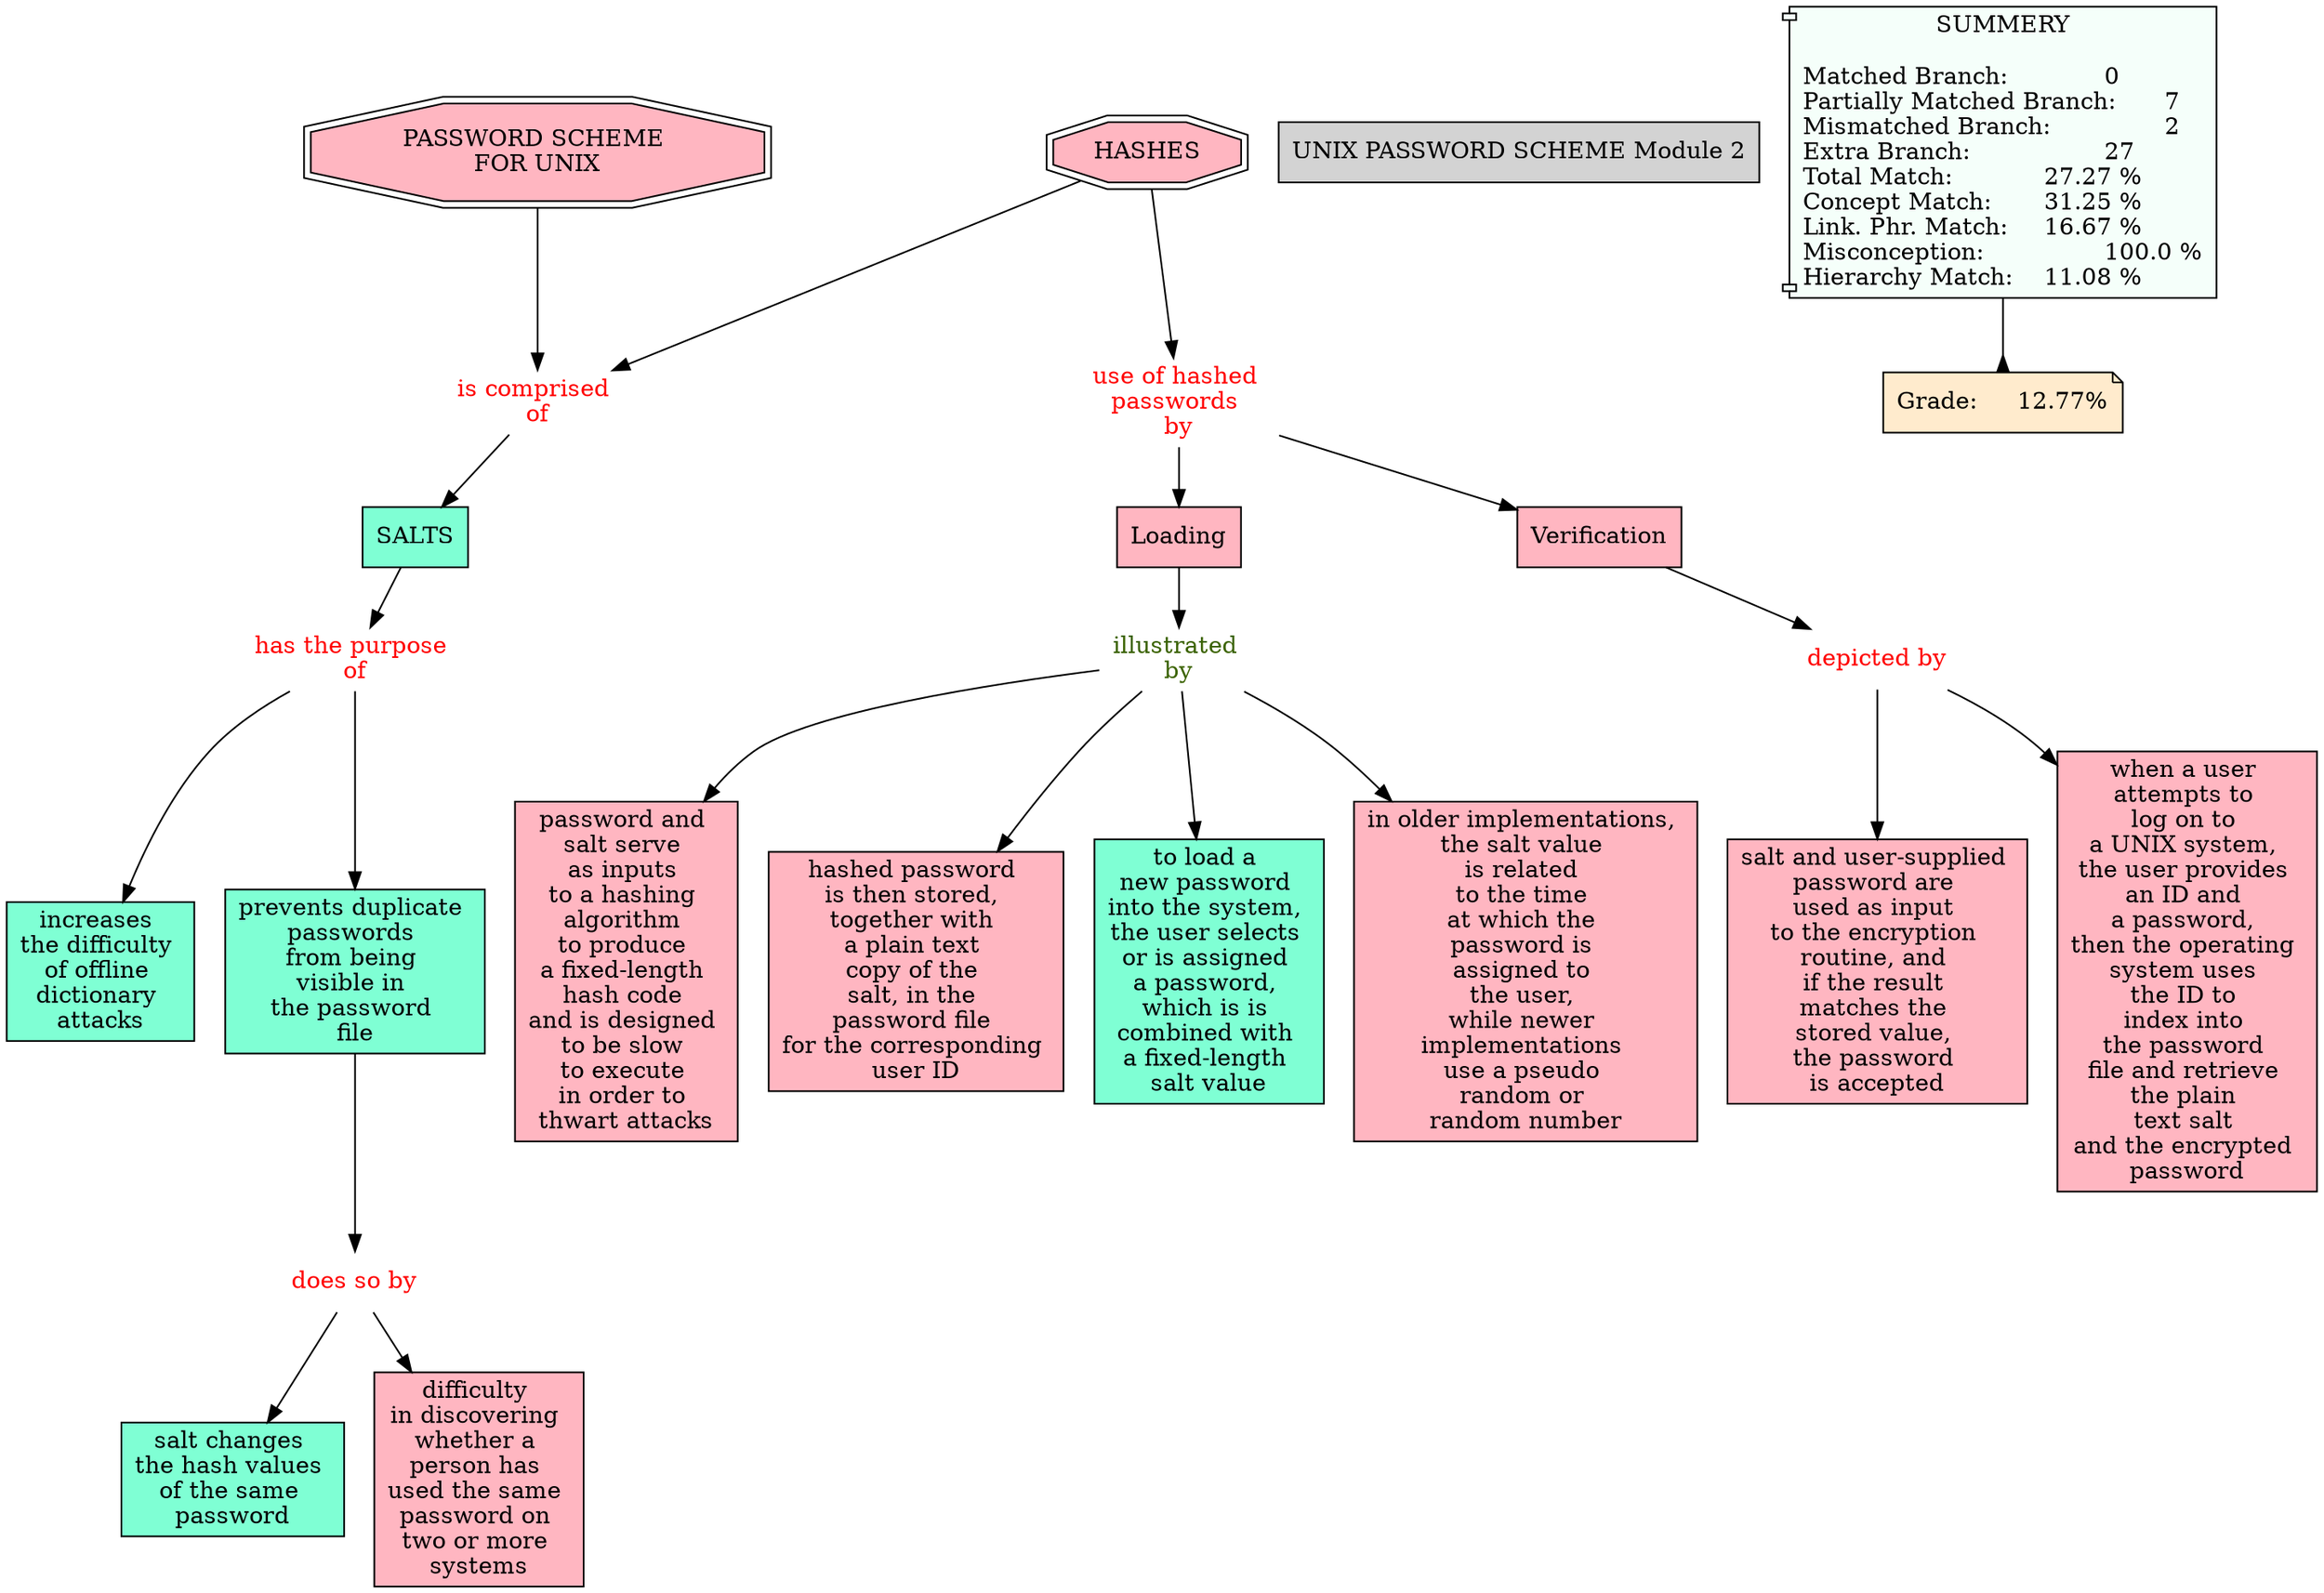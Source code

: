 // The Round Table
digraph {
	"1S40L2B16-1R08P02-1RD4" [label="increases the difficulty of offline dictionary attacks" Gsplines=true shape=rect style=filled]
	"1S3Z9C49B-1SHLZ2J-KZV" [label="UNIX PASSWORD SCHEME Module 2" Gsplines=true shape=rect style=filled]
	"1S40LF88S-1N2MMKC-1RY8" [label="is comprised 
of" Gsplines=true fontcolor=red shape=none]
	"1S40L089H-1X6W431-1R88" [label=SALTS Gsplines=true fillcolor=aquamarine shape=rect style=filled]
	"1S40LF88S-1N2MMKC-1RY8" -> "1S40L089H-1X6W431-1R88" [constraint=true]
	"1S40KZXS9-B8F1Q6-1R7S" [label=HASHES Gsplines=true fillcolor="#FFB6C1" shape=doubleoctagon style=filled]
	"1S40LF88S-1N2MMKC-1RY8" [label="is comprised 
of" Gsplines=true fontcolor=red shape=none]
	"1S40KZXS9-B8F1Q6-1R7S" -> "1S40LF88S-1N2MMKC-1RY8" [constraint=true]
	"1S40LD5TX-1YL6BB-1RWJ" [label="illustrated 
by" Gsplines=true fontcolor="#3B6300" shape=none]
	"1S629BVR9-H3V3FH-KZB" [label="password and 
salt serve 
as inputs 
to a hashing 
algorithm 
to produce 
a fixed-length 
hash code 
and is designed 
to be slow 
to execute 
in order to 
thwart attacks
" Gsplines=true fillcolor="#FFB6C1" shape=rect style=filled]
	"1S40LD5TX-1YL6BB-1RWJ" -> "1S629BVR9-H3V3FH-KZB" [constraint=true]
	"1S62BHMKH-JXPXC8-NP3" [label="PASSWORD SCHEME 
FOR UNIX" Gsplines=true fillcolor="#FFB6C1" shape=doubleoctagon style=filled]
	"1S40LF88S-1N2MMKC-1RY8" [label="is comprised 
of" Gsplines=true fontcolor=red shape=none]
	"1S62BHMKH-JXPXC8-NP3" -> "1S40LF88S-1N2MMKC-1RY8" [constraint=true]
	"1S40LD5TX-1YL6BB-1RWJ" [label="illustrated 
by" Gsplines=true fontcolor="#3B6300" shape=none]
	"1S40L1FBX-1QC441P-1R9T" [label="hashed password 
is then stored, 
together with 
a plain text 
copy of the 
salt, in the 
password file 
for the corresponding 
user ID" Gsplines=true fillcolor="#FFB6C1" shape=rect style=filled]
	"1S40LD5TX-1YL6BB-1RWJ" -> "1S40L1FBX-1QC441P-1R9T" [constraint=true]
	"1S40L17W3-1Q9JFLX-1R8Y" [label=Loading Gsplines=true fillcolor="#FFB6C1" shape=rect style=filled]
	"1S40LD5TX-1YL6BB-1RWJ" [label="illustrated 
by" Gsplines=true fontcolor="#3B6300" shape=none]
	"1S40L17W3-1Q9JFLX-1R8Y" -> "1S40LD5TX-1YL6BB-1RWJ" [constraint=true]
	"1S40L1SK8-12ZV05Y-1RBQ" [label="has the purpose 
of" Gsplines=true fontcolor=red shape=none]
	"1S40L1SK7-7M37BS-1RBM" [label="prevents duplicate 
passwords 
from being 
visible in 
the password 
file" Gsplines=true fillcolor=aquamarine shape=rect style=filled]
	"1S40L1SK8-12ZV05Y-1RBQ" -> "1S40L1SK7-7M37BS-1RBM" [constraint=true]
	"1S40L1SK8-12ZV05Y-1RBQ" [label="has the purpose 
of" Gsplines=true fontcolor=red shape=none]
	"1S40L2B16-1R08P02-1RD4" [label="increases 
the difficulty 
of offline 
dictionary 
attacks" Gsplines=true fillcolor=aquamarine shape=rect style=filled]
	"1S40L1SK8-12ZV05Y-1RBQ" -> "1S40L2B16-1R08P02-1RD4" [constraint=true]
	"1S40LBT2H-BV58HL-1RT9" [label=Verification Gsplines=true fillcolor="#FFB6C1" shape=rect style=filled]
	"1S40LDRPZ-1XJ5H2L-1RXQ" [label="depicted by
" Gsplines=true fontcolor=red shape=none]
	"1S40LBT2H-BV58HL-1RT9" -> "1S40LDRPZ-1XJ5H2L-1RXQ" [constraint=true]
	"1S40L089H-1X6W431-1R88" [label=SALTS Gsplines=true fillcolor=aquamarine shape=rect style=filled]
	"1S40L1SK8-12ZV05Y-1RBQ" [label="has the purpose 
of" Gsplines=true fontcolor=red shape=none]
	"1S40L089H-1X6W431-1R88" -> "1S40L1SK8-12ZV05Y-1RBQ" [constraint=true]
	"1S40L17W3-1GKS84G-1R91" [label="use of hashed 
passwords 
by" Gsplines=true fontcolor=red shape=none]
	"1S40L17W3-1Q9JFLX-1R8Y" [label=Loading Gsplines=true fillcolor="#FFB6C1" shape=rect style=filled]
	"1S40L17W3-1GKS84G-1R91" -> "1S40L17W3-1Q9JFLX-1R8Y" [constraint=true]
	"1S40LD5TX-1YL6BB-1RWJ" [label="illustrated 
by" Gsplines=true fontcolor="#3B6300" shape=none]
	"1S40LD5TW-1TCC7J2-1RWF" [label="to load a 
new password 
into the system, 
the user selects 
or is assigned 
a password, 
which is is 
combined with 
a fixed-length 
salt value
" Gsplines=true fillcolor=aquamarine shape=rect style=filled]
	"1S40LD5TX-1YL6BB-1RWJ" -> "1S40LD5TW-1TCC7J2-1RWF" [constraint=true]
	"1S40L52S9-9XSXC9-1RK5" [label="does so by
" Gsplines=true fontcolor=red shape=none]
	"1S40L52S8-1KZX1M7-1RK2" [label="salt changes 
the hash values 
of the same 
password" Gsplines=true fillcolor=aquamarine shape=rect style=filled]
	"1S40L52S9-9XSXC9-1RK5" -> "1S40L52S8-1KZX1M7-1RK2" [constraint=true]
	"1S40L17W3-1GKS84G-1R91" [label="use of hashed 
passwords 
by" Gsplines=true fontcolor=red shape=none]
	"1S40LBT2H-BV58HL-1RT9" [label=Verification Gsplines=true fillcolor="#FFB6C1" shape=rect style=filled]
	"1S40L17W3-1GKS84G-1R91" -> "1S40LBT2H-BV58HL-1RT9" [constraint=true]
	"1S40LD5TX-1YL6BB-1RWJ" [label="illustrated 
by" Gsplines=true fontcolor="#3B6300" shape=none]
	"1S629HV3B-1CNSTFD-L96" [label="in older implementations, 
the salt value 
is related 
to the time 
at which the 
password is 
assigned to 
the user, 
while newer 
implementations 
use a pseudo 
random or 
random number
" Gsplines=true fillcolor="#FFB6C1" shape=rect style=filled]
	"1S40LD5TX-1YL6BB-1RWJ" -> "1S629HV3B-1CNSTFD-L96" [constraint=true]
	"1S40L1SK7-7M37BS-1RBM" [label="prevents duplicate 
passwords 
from being 
visible in 
the password 
file" Gsplines=true fillcolor=aquamarine shape=rect style=filled]
	"1S40L52S9-9XSXC9-1RK5" [label="does so by
" Gsplines=true fontcolor=red shape=none]
	"1S40L1SK7-7M37BS-1RBM" -> "1S40L52S9-9XSXC9-1RK5" [constraint=true]
	"1S40KZXS9-B8F1Q6-1R7S" [label=HASHES Gsplines=true fillcolor="#FFB6C1" shape=doubleoctagon style=filled]
	"1S40L17W3-1GKS84G-1R91" [label="use of hashed 
passwords 
by" Gsplines=true fontcolor=red shape=none]
	"1S40KZXS9-B8F1Q6-1R7S" -> "1S40L17W3-1GKS84G-1R91" [constraint=true]
	"1S40LDRPZ-1XJ5H2L-1RXQ" [label="depicted by
" Gsplines=true fontcolor=red shape=none]
	"1S62B311P-1B98J5S-MBF" [label="salt and user-supplied 
password are 
used as input 
to the encryption 
routine, and 
if the result 
matches the 
stored value, 
the password 
is accepted
" Gsplines=true fillcolor="#FFB6C1" shape=rect style=filled]
	"1S40LDRPZ-1XJ5H2L-1RXQ" -> "1S62B311P-1B98J5S-MBF" [constraint=true]
	"1S40LDRPZ-1XJ5H2L-1RXQ" [label="depicted by
" Gsplines=true fontcolor=red shape=none]
	"1S40LD2YL-B4VN39-1RVM" [label="when a user 
attempts to 
log on to 
a UNIX system, 
the user provides 
an ID and 
a password, 
then the operating 
system uses 
the ID to 
index into 
the password 
file and retrieve 
the plain 
text salt 
and the encrypted 
password" Gsplines=true fillcolor="#FFB6C1" shape=rect style=filled]
	"1S40LDRPZ-1XJ5H2L-1RXQ" -> "1S40LD2YL-B4VN39-1RVM" [constraint=true]
	"1S40L52S9-9XSXC9-1RK5" [label="does so by
" Gsplines=true fontcolor=red shape=none]
	"1S40L6SJB-145BNHD-1RN4" [label="difficulty 
in discovering 
whether a 
person has 
used the same 
password on 
two or more 
systems" Gsplines=true fillcolor="#FFB6C1" shape=rect style=filled]
	"1S40L52S9-9XSXC9-1RK5" -> "1S40L6SJB-145BNHD-1RN4" [constraint=true]
	Stat [label="SUMMERY

Matched Branch:		0\lPartially Matched Branch:	7\lMismatched Branch:		2\lExtra Branch:			27\lTotal Match:		27.27 %\lConcept Match:	31.25 %\lLink. Phr. Match:	16.67 %\lMisconception:		100.0 %\lHierarchy Match:	11.08 %\l" Gsplines=true fillcolor="#F5FFFA" shape=component style=filled]
	Grade [label="Grade:	12.77%" Gsplines=true fillcolor="#FFEBCD" shape=note style=filled]
	Stat -> Grade [arrowhead=inv color=black constraint=true]
}
